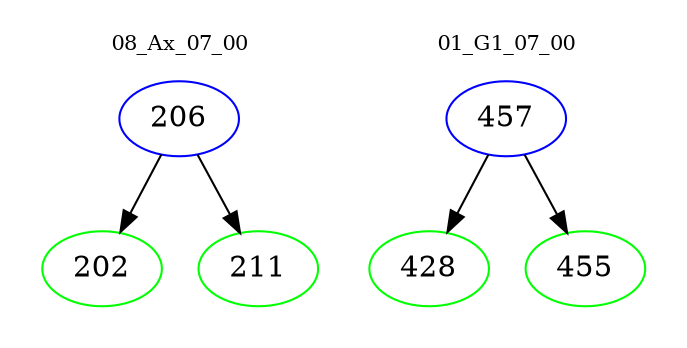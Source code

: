 digraph{
subgraph cluster_0 {
color = white
label = "08_Ax_07_00";
fontsize=10;
T0_206 [label="206", color="blue"]
T0_206 -> T0_202 [color="black"]
T0_202 [label="202", color="green"]
T0_206 -> T0_211 [color="black"]
T0_211 [label="211", color="green"]
}
subgraph cluster_1 {
color = white
label = "01_G1_07_00";
fontsize=10;
T1_457 [label="457", color="blue"]
T1_457 -> T1_428 [color="black"]
T1_428 [label="428", color="green"]
T1_457 -> T1_455 [color="black"]
T1_455 [label="455", color="green"]
}
}
